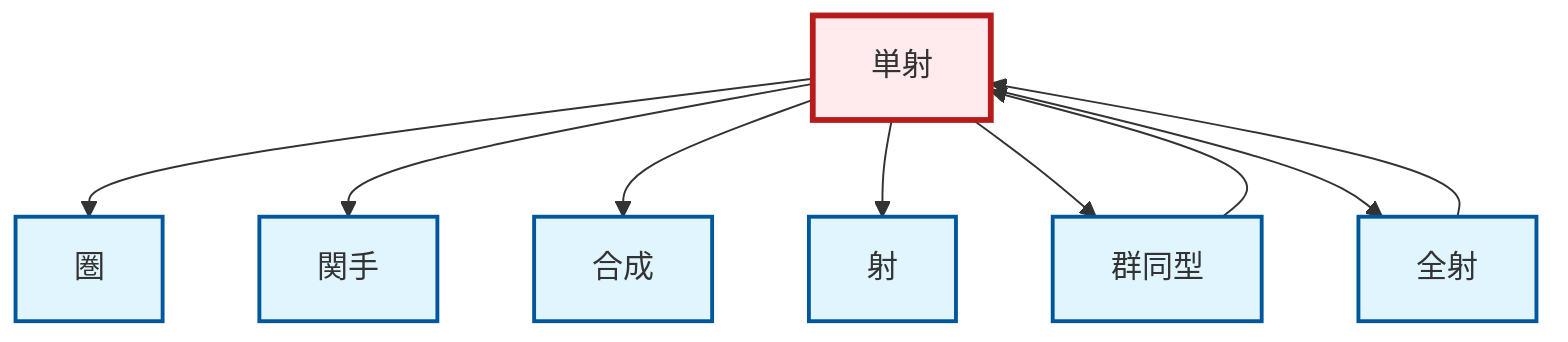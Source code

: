 graph TD
    classDef definition fill:#e1f5fe,stroke:#01579b,stroke-width:2px
    classDef theorem fill:#f3e5f5,stroke:#4a148c,stroke-width:2px
    classDef axiom fill:#fff3e0,stroke:#e65100,stroke-width:2px
    classDef example fill:#e8f5e9,stroke:#1b5e20,stroke-width:2px
    classDef current fill:#ffebee,stroke:#b71c1c,stroke-width:3px
    def-monomorphism["単射"]:::definition
    def-category["圏"]:::definition
    def-isomorphism["群同型"]:::definition
    def-functor["関手"]:::definition
    def-morphism["射"]:::definition
    def-composition["合成"]:::definition
    def-epimorphism["全射"]:::definition
    def-monomorphism --> def-category
    def-epimorphism --> def-monomorphism
    def-isomorphism --> def-monomorphism
    def-monomorphism --> def-functor
    def-monomorphism --> def-composition
    def-monomorphism --> def-morphism
    def-monomorphism --> def-isomorphism
    def-monomorphism --> def-epimorphism
    class def-monomorphism current